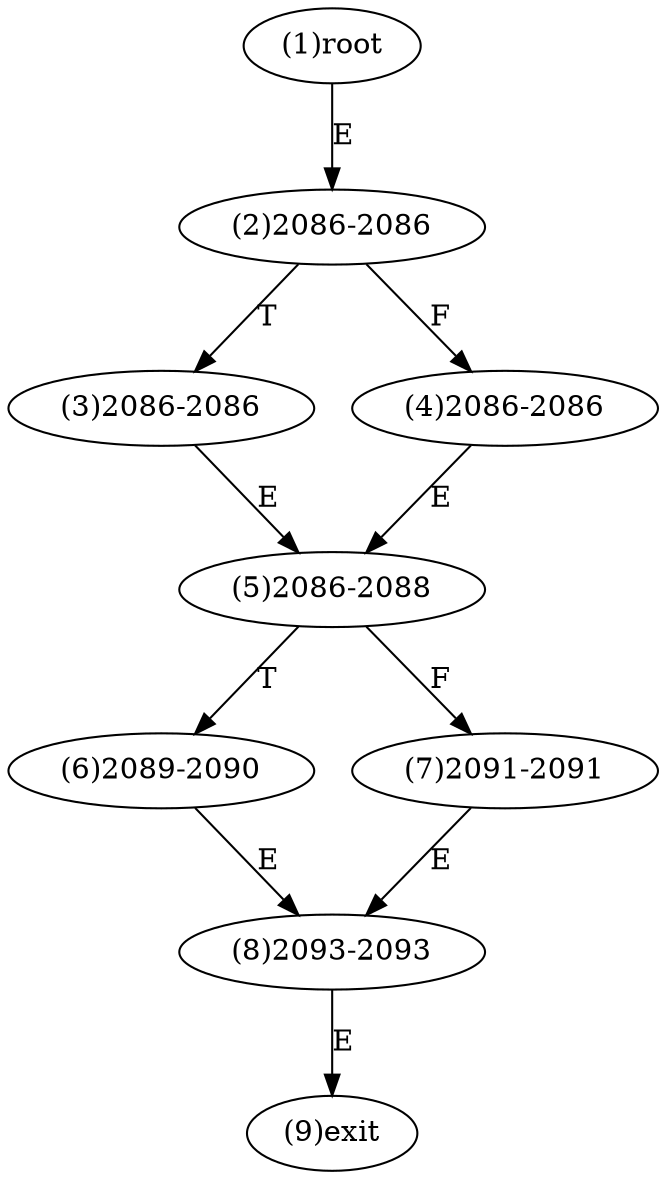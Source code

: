 digraph "" { 
1[ label="(1)root"];
2[ label="(2)2086-2086"];
3[ label="(3)2086-2086"];
4[ label="(4)2086-2086"];
5[ label="(5)2086-2088"];
6[ label="(6)2089-2090"];
7[ label="(7)2091-2091"];
8[ label="(8)2093-2093"];
9[ label="(9)exit"];
1->2[ label="E"];
2->4[ label="F"];
2->3[ label="T"];
3->5[ label="E"];
4->5[ label="E"];
5->7[ label="F"];
5->6[ label="T"];
6->8[ label="E"];
7->8[ label="E"];
8->9[ label="E"];
}